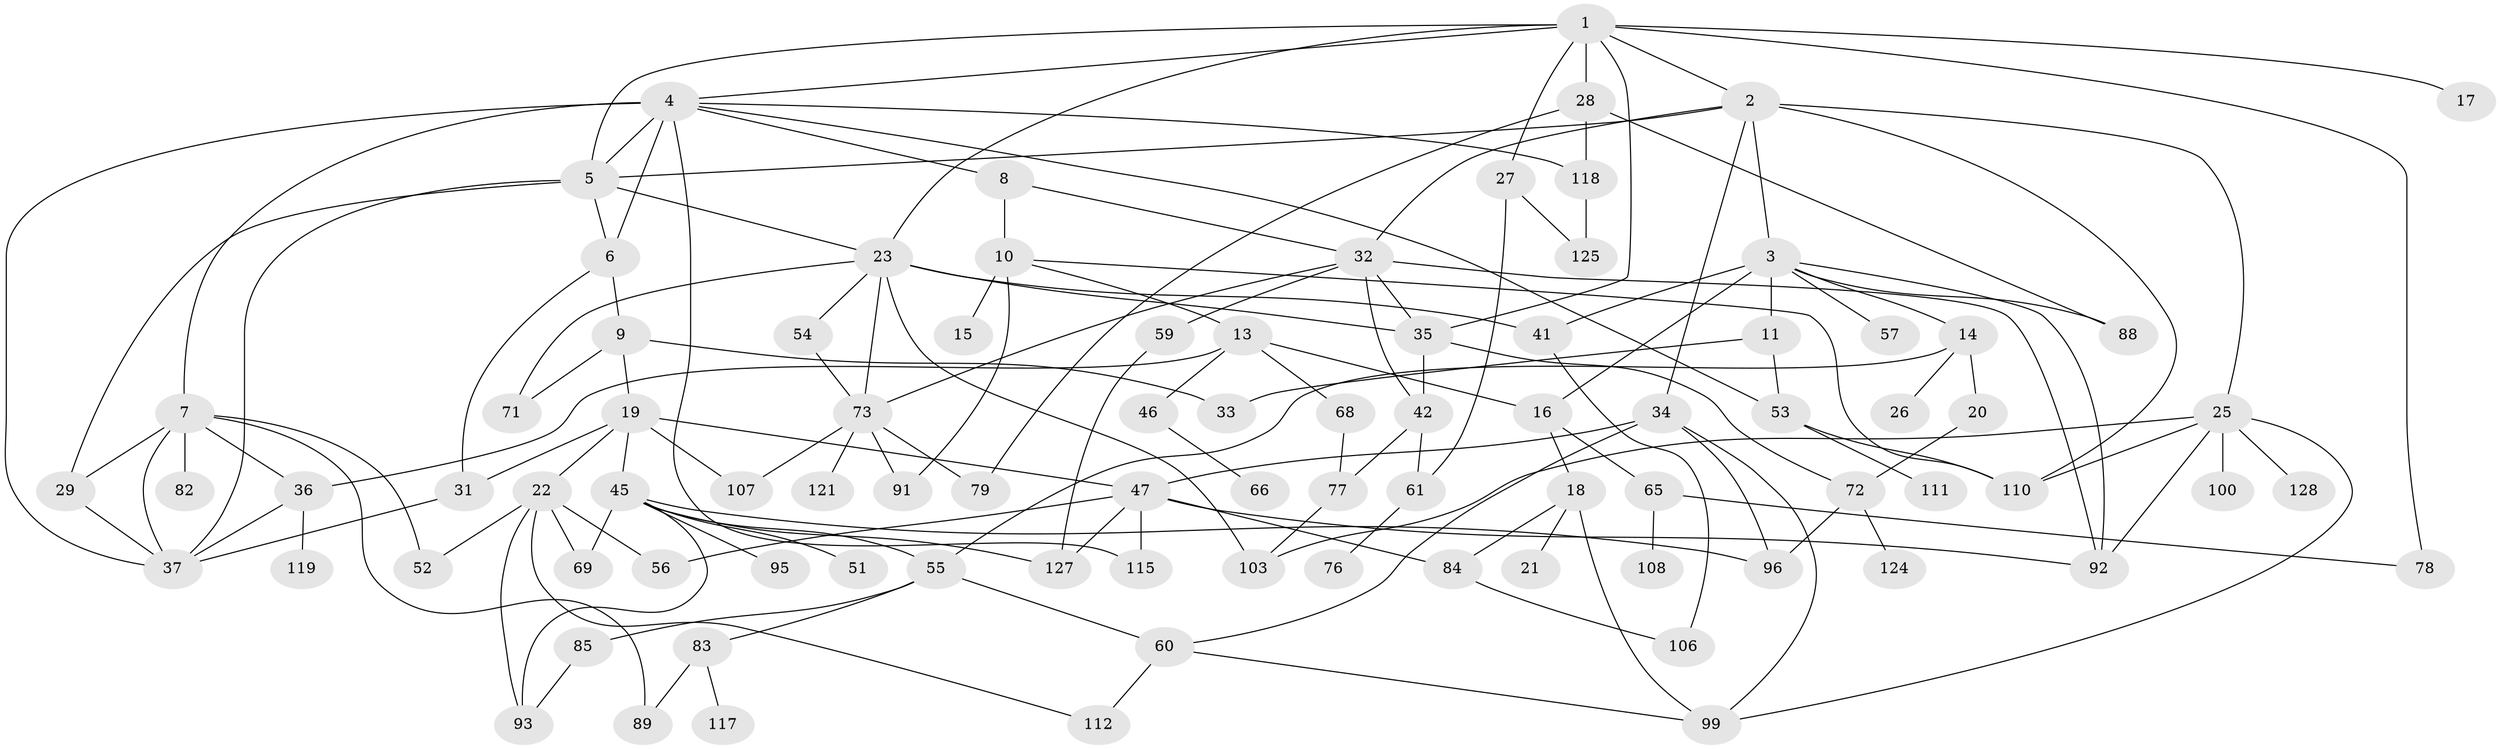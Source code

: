 // original degree distribution, {9: 0.015384615384615385, 6: 0.023076923076923078, 7: 0.03076923076923077, 4: 0.14615384615384616, 3: 0.19230769230769232, 5: 0.1076923076923077, 1: 0.17692307692307693, 2: 0.3076923076923077}
// Generated by graph-tools (version 1.1) at 2025/10/02/27/25 16:10:53]
// undirected, 89 vertices, 149 edges
graph export_dot {
graph [start="1"]
  node [color=gray90,style=filled];
  1 [super="+24"];
  2 [super="+90"];
  3 [super="+50"];
  4 [super="+40"];
  5 [super="+123"];
  6 [super="+113"];
  7 [super="+63"];
  8;
  9 [super="+70"];
  10 [super="+12"];
  11;
  13 [super="+43"];
  14;
  15;
  16 [super="+87"];
  17;
  18 [super="+39"];
  19 [super="+94"];
  20;
  21;
  22 [super="+30"];
  23 [super="+97"];
  25 [super="+38"];
  26;
  27;
  28 [super="+67"];
  29 [super="+64"];
  31 [super="+58"];
  32 [super="+80"];
  33;
  34 [super="+49"];
  35 [super="+114"];
  36 [super="+44"];
  37 [super="+109"];
  41;
  42 [super="+48"];
  45 [super="+74"];
  46;
  47 [super="+75"];
  51;
  52;
  53 [super="+101"];
  54;
  55 [super="+62"];
  56;
  57;
  59;
  60;
  61;
  65;
  66 [super="+102"];
  68;
  69;
  71 [super="+105"];
  72 [super="+98"];
  73 [super="+120"];
  76;
  77;
  78;
  79 [super="+81"];
  82;
  83 [super="+130"];
  84;
  85 [super="+86"];
  88;
  89;
  91;
  92;
  93;
  95;
  96;
  99 [super="+104"];
  100;
  103 [super="+129"];
  106;
  107;
  108;
  110 [super="+126"];
  111;
  112 [super="+116"];
  115;
  117;
  118 [super="+122"];
  119;
  121;
  124;
  125;
  127;
  128;
  1 -- 2;
  1 -- 4;
  1 -- 17;
  1 -- 27;
  1 -- 28;
  1 -- 78;
  1 -- 5;
  1 -- 23;
  1 -- 35;
  2 -- 3 [weight=2];
  2 -- 5;
  2 -- 25;
  2 -- 34;
  2 -- 32;
  2 -- 110;
  3 -- 11;
  3 -- 14;
  3 -- 16;
  3 -- 92;
  3 -- 88;
  3 -- 41;
  3 -- 57;
  4 -- 7;
  4 -- 8;
  4 -- 53;
  4 -- 115;
  4 -- 37 [weight=2];
  4 -- 5;
  4 -- 6;
  4 -- 118;
  5 -- 6;
  5 -- 23;
  5 -- 29;
  5 -- 37;
  6 -- 9;
  6 -- 31;
  7 -- 29;
  7 -- 52;
  7 -- 82;
  7 -- 36;
  7 -- 89;
  7 -- 37;
  8 -- 10;
  8 -- 32;
  9 -- 19;
  9 -- 33;
  9 -- 71;
  10 -- 15;
  10 -- 91;
  10 -- 13;
  10 -- 110;
  11 -- 33;
  11 -- 53;
  13 -- 36;
  13 -- 46;
  13 -- 68;
  13 -- 16;
  14 -- 20;
  14 -- 26;
  14 -- 55;
  16 -- 18;
  16 -- 65;
  18 -- 21;
  18 -- 84;
  18 -- 99;
  19 -- 22;
  19 -- 31;
  19 -- 45;
  19 -- 107;
  19 -- 47;
  20 -- 72;
  22 -- 52;
  22 -- 69;
  22 -- 56;
  22 -- 112;
  22 -- 93;
  23 -- 41;
  23 -- 54;
  23 -- 71;
  23 -- 73;
  23 -- 103;
  23 -- 35;
  25 -- 99;
  25 -- 100;
  25 -- 128;
  25 -- 103;
  25 -- 92;
  25 -- 110;
  27 -- 125;
  27 -- 61;
  28 -- 79;
  28 -- 118;
  28 -- 88;
  29 -- 37;
  31 -- 37;
  32 -- 42;
  32 -- 59;
  32 -- 35;
  32 -- 73;
  32 -- 92;
  34 -- 47;
  34 -- 96;
  34 -- 99;
  34 -- 60;
  35 -- 42;
  35 -- 72;
  36 -- 37 [weight=2];
  36 -- 119;
  41 -- 106;
  42 -- 61;
  42 -- 77;
  45 -- 51 [weight=2];
  45 -- 55;
  45 -- 69;
  45 -- 93;
  45 -- 127;
  45 -- 96;
  45 -- 95;
  46 -- 66;
  47 -- 115;
  47 -- 127;
  47 -- 84;
  47 -- 56;
  47 -- 92;
  53 -- 111;
  53 -- 110;
  54 -- 73;
  55 -- 60;
  55 -- 83;
  55 -- 85;
  59 -- 127;
  60 -- 99;
  60 -- 112;
  61 -- 76;
  65 -- 78;
  65 -- 108;
  68 -- 77;
  72 -- 124;
  72 -- 96;
  73 -- 121;
  73 -- 107;
  73 -- 91;
  73 -- 79;
  77 -- 103;
  83 -- 117;
  83 -- 89;
  84 -- 106;
  85 -- 93;
  118 -- 125;
}
